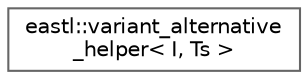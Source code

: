 digraph "类继承关系图"
{
 // LATEX_PDF_SIZE
  bgcolor="transparent";
  edge [fontname=Helvetica,fontsize=10,labelfontname=Helvetica,labelfontsize=10];
  node [fontname=Helvetica,fontsize=10,shape=box,height=0.2,width=0.4];
  rankdir="LR";
  Node0 [id="Node000000",label="eastl::variant_alternative\l_helper\< I, Ts \>",height=0.2,width=0.4,color="grey40", fillcolor="white", style="filled",URL="$structeastl_1_1variant__alternative__helper.html",tooltip=" "];
}
